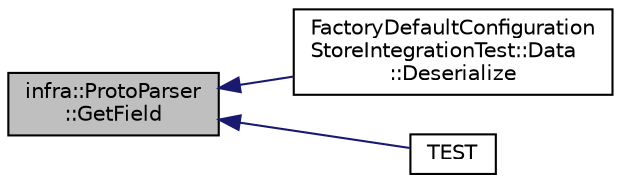 digraph "infra::ProtoParser::GetField"
{
 // INTERACTIVE_SVG=YES
  edge [fontname="Helvetica",fontsize="10",labelfontname="Helvetica",labelfontsize="10"];
  node [fontname="Helvetica",fontsize="10",shape=record];
  rankdir="LR";
  Node12 [label="infra::ProtoParser\l::GetField",height=0.2,width=0.4,color="black", fillcolor="grey75", style="filled", fontcolor="black"];
  Node12 -> Node13 [dir="back",color="midnightblue",fontsize="10",style="solid",fontname="Helvetica"];
  Node13 [label="FactoryDefaultConfiguration\lStoreIntegrationTest::Data\l::Deserialize",height=0.2,width=0.4,color="black", fillcolor="white", style="filled",URL="$d3/d09/struct_factory_default_configuration_store_integration_test_1_1_data.html#a3169a43745fb45d2ccc1f403fd069439"];
  Node12 -> Node14 [dir="back",color="midnightblue",fontsize="10",style="solid",fontname="Helvetica"];
  Node14 [label="TEST",height=0.2,width=0.4,color="black", fillcolor="white", style="filled",URL="$dd/db0/_test_proto_parser_8cpp.html#a29f3810ed62c85594ac385adab54e6fa"];
}

